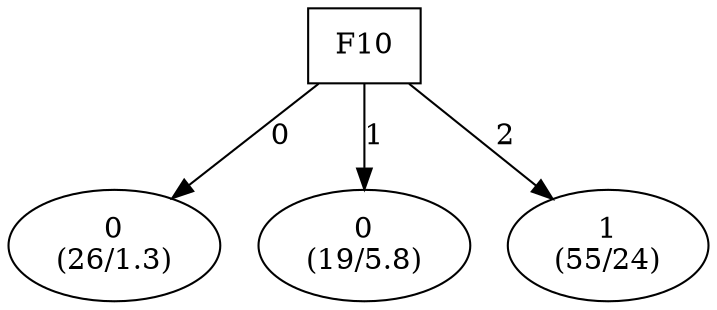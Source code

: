 digraph YaDT {
n0 [ shape=box, label="F10\n"]
n0 -> n1 [label="0"]
n1 [ shape=ellipse, label="0\n(26/1.3)"]
n0 -> n2 [label="1"]
n2 [ shape=ellipse, label="0\n(19/5.8)"]
n0 -> n3 [label="2"]
n3 [ shape=ellipse, label="1\n(55/24)"]
}
